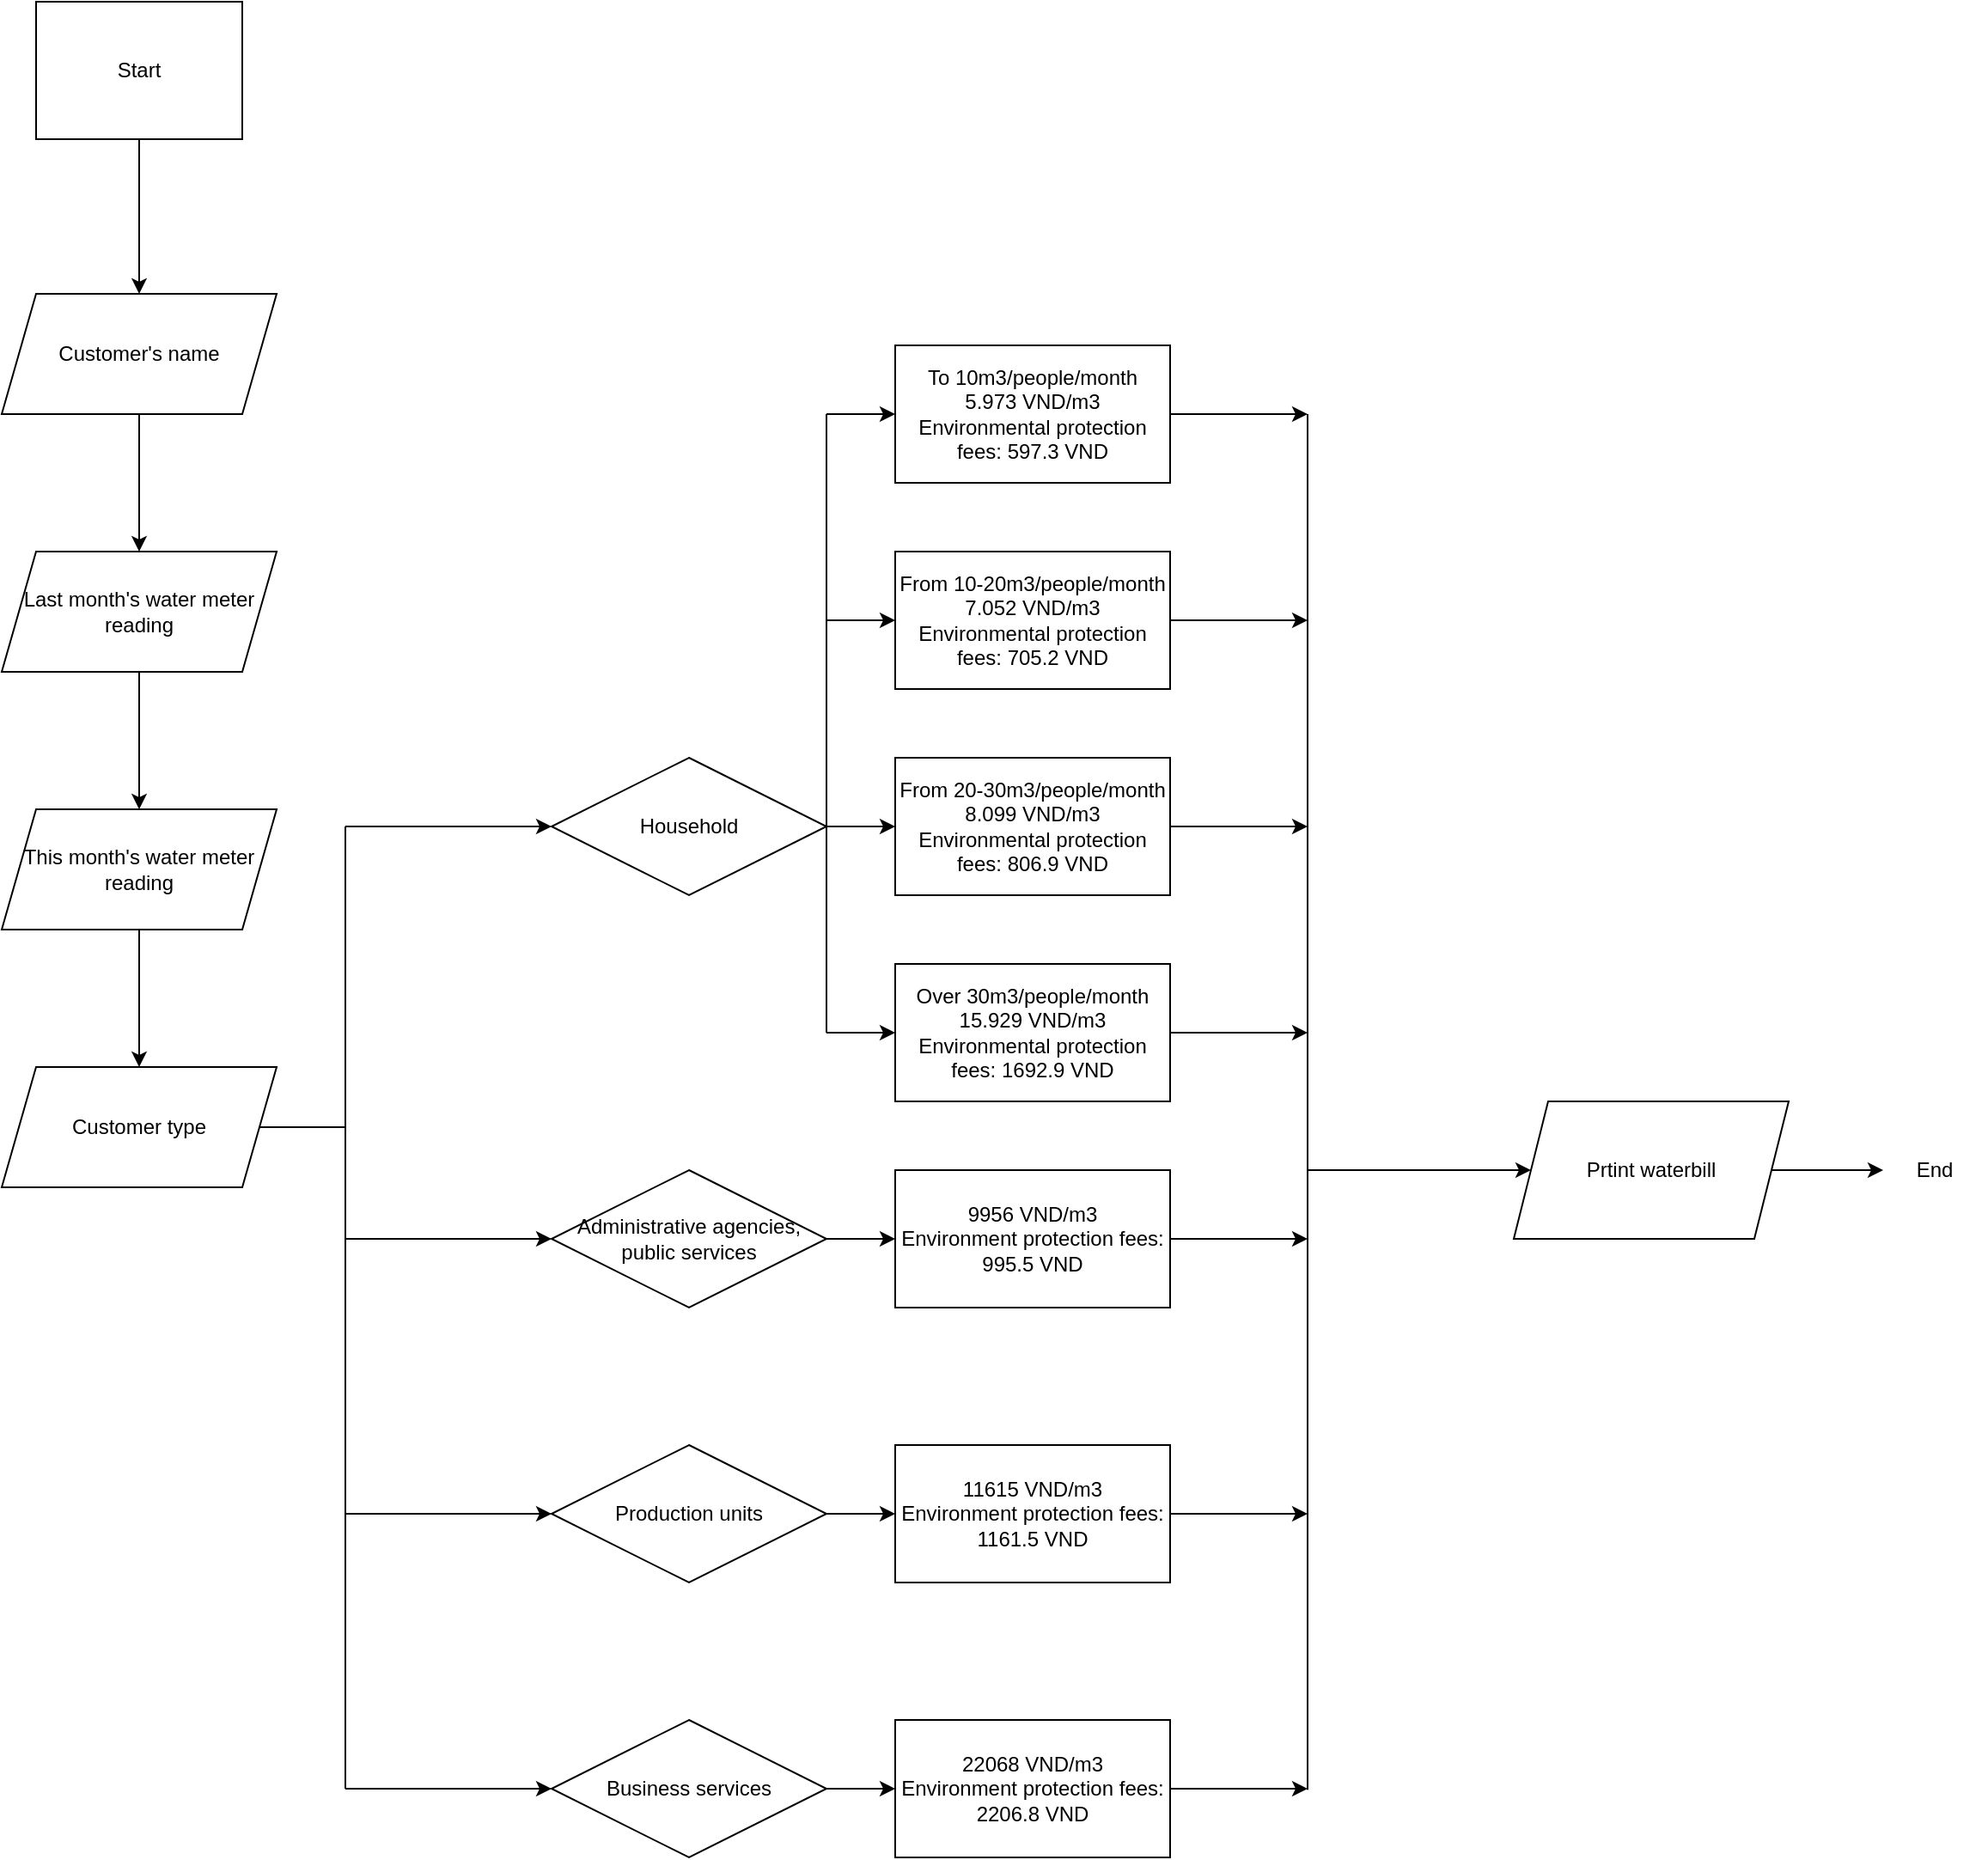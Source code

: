 <mxfile version="22.0.4" type="github">
  <diagram name="Page-1" id="nxq5DvykK3slN9yMiksr">
    <mxGraphModel dx="1744" dy="946" grid="1" gridSize="10" guides="1" tooltips="1" connect="1" arrows="1" fold="1" page="1" pageScale="1" pageWidth="850" pageHeight="1100" math="0" shadow="0">
      <root>
        <mxCell id="0" />
        <mxCell id="1" parent="0" />
        <mxCell id="N0uQM0Zfy7o0opPlcUw2-3" value="" style="edgeStyle=orthogonalEdgeStyle;rounded=0;orthogonalLoop=1;jettySize=auto;html=1;" edge="1" parent="1" source="N0uQM0Zfy7o0opPlcUw2-1" target="N0uQM0Zfy7o0opPlcUw2-2">
          <mxGeometry relative="1" as="geometry" />
        </mxCell>
        <mxCell id="N0uQM0Zfy7o0opPlcUw2-1" value="Start" style="rounded=0;whiteSpace=wrap;html=1;" vertex="1" parent="1">
          <mxGeometry x="140" y="80" width="120" height="80" as="geometry" />
        </mxCell>
        <mxCell id="N0uQM0Zfy7o0opPlcUw2-5" value="" style="edgeStyle=orthogonalEdgeStyle;rounded=0;orthogonalLoop=1;jettySize=auto;html=1;" edge="1" parent="1" source="N0uQM0Zfy7o0opPlcUw2-2" target="N0uQM0Zfy7o0opPlcUw2-4">
          <mxGeometry relative="1" as="geometry" />
        </mxCell>
        <mxCell id="N0uQM0Zfy7o0opPlcUw2-2" value="Customer&#39;s name" style="shape=parallelogram;perimeter=parallelogramPerimeter;whiteSpace=wrap;html=1;fixedSize=1;rounded=0;" vertex="1" parent="1">
          <mxGeometry x="120" y="250" width="160" height="70" as="geometry" />
        </mxCell>
        <mxCell id="N0uQM0Zfy7o0opPlcUw2-7" value="" style="edgeStyle=orthogonalEdgeStyle;rounded=0;orthogonalLoop=1;jettySize=auto;html=1;" edge="1" parent="1" source="N0uQM0Zfy7o0opPlcUw2-4" target="N0uQM0Zfy7o0opPlcUw2-6">
          <mxGeometry relative="1" as="geometry" />
        </mxCell>
        <mxCell id="N0uQM0Zfy7o0opPlcUw2-4" value="Last month&#39;s water meter reading" style="shape=parallelogram;perimeter=parallelogramPerimeter;whiteSpace=wrap;html=1;fixedSize=1;rounded=0;" vertex="1" parent="1">
          <mxGeometry x="120" y="400" width="160" height="70" as="geometry" />
        </mxCell>
        <mxCell id="N0uQM0Zfy7o0opPlcUw2-9" value="" style="edgeStyle=orthogonalEdgeStyle;rounded=0;orthogonalLoop=1;jettySize=auto;html=1;" edge="1" parent="1" source="N0uQM0Zfy7o0opPlcUw2-6" target="N0uQM0Zfy7o0opPlcUw2-8">
          <mxGeometry relative="1" as="geometry" />
        </mxCell>
        <mxCell id="N0uQM0Zfy7o0opPlcUw2-6" value="This month&#39;s water meter reading" style="shape=parallelogram;perimeter=parallelogramPerimeter;whiteSpace=wrap;html=1;fixedSize=1;rounded=0;" vertex="1" parent="1">
          <mxGeometry x="120" y="550" width="160" height="70" as="geometry" />
        </mxCell>
        <mxCell id="N0uQM0Zfy7o0opPlcUw2-8" value="Customer type" style="shape=parallelogram;perimeter=parallelogramPerimeter;whiteSpace=wrap;html=1;fixedSize=1;rounded=0;" vertex="1" parent="1">
          <mxGeometry x="120" y="700" width="160" height="70" as="geometry" />
        </mxCell>
        <mxCell id="N0uQM0Zfy7o0opPlcUw2-12" value="" style="endArrow=none;html=1;rounded=0;exitX=1;exitY=0.5;exitDx=0;exitDy=0;" edge="1" parent="1" source="N0uQM0Zfy7o0opPlcUw2-8">
          <mxGeometry width="50" height="50" relative="1" as="geometry">
            <mxPoint x="520" y="570" as="sourcePoint" />
            <mxPoint x="320" y="735" as="targetPoint" />
          </mxGeometry>
        </mxCell>
        <mxCell id="N0uQM0Zfy7o0opPlcUw2-13" value="" style="endArrow=none;html=1;rounded=0;" edge="1" parent="1">
          <mxGeometry width="50" height="50" relative="1" as="geometry">
            <mxPoint x="320" y="740" as="sourcePoint" />
            <mxPoint x="320" y="560" as="targetPoint" />
          </mxGeometry>
        </mxCell>
        <mxCell id="N0uQM0Zfy7o0opPlcUw2-14" value="" style="endArrow=classic;html=1;rounded=0;" edge="1" parent="1">
          <mxGeometry width="50" height="50" relative="1" as="geometry">
            <mxPoint x="320" y="560" as="sourcePoint" />
            <mxPoint x="440" y="560" as="targetPoint" />
          </mxGeometry>
        </mxCell>
        <mxCell id="N0uQM0Zfy7o0opPlcUw2-15" value="Household" style="rhombus;whiteSpace=wrap;html=1;" vertex="1" parent="1">
          <mxGeometry x="440" y="520" width="160" height="80" as="geometry" />
        </mxCell>
        <mxCell id="N0uQM0Zfy7o0opPlcUw2-17" value="" style="endArrow=none;html=1;rounded=0;" edge="1" parent="1">
          <mxGeometry width="50" height="50" relative="1" as="geometry">
            <mxPoint x="320" y="740" as="sourcePoint" />
            <mxPoint x="320" y="1120" as="targetPoint" />
          </mxGeometry>
        </mxCell>
        <mxCell id="N0uQM0Zfy7o0opPlcUw2-18" value="" style="endArrow=classic;html=1;rounded=0;" edge="1" parent="1" target="N0uQM0Zfy7o0opPlcUw2-19">
          <mxGeometry width="50" height="50" relative="1" as="geometry">
            <mxPoint x="320" y="800" as="sourcePoint" />
            <mxPoint x="440" y="800" as="targetPoint" />
          </mxGeometry>
        </mxCell>
        <mxCell id="N0uQM0Zfy7o0opPlcUw2-35" value="" style="edgeStyle=orthogonalEdgeStyle;rounded=0;orthogonalLoop=1;jettySize=auto;html=1;" edge="1" parent="1" source="N0uQM0Zfy7o0opPlcUw2-19" target="N0uQM0Zfy7o0opPlcUw2-34">
          <mxGeometry relative="1" as="geometry" />
        </mxCell>
        <mxCell id="N0uQM0Zfy7o0opPlcUw2-19" value="Administrative agencies, public services" style="rhombus;whiteSpace=wrap;html=1;" vertex="1" parent="1">
          <mxGeometry x="440" y="760" width="160" height="80" as="geometry" />
        </mxCell>
        <mxCell id="N0uQM0Zfy7o0opPlcUw2-21" value="" style="endArrow=classic;html=1;rounded=0;" edge="1" parent="1" target="N0uQM0Zfy7o0opPlcUw2-22">
          <mxGeometry width="50" height="50" relative="1" as="geometry">
            <mxPoint x="320" y="960" as="sourcePoint" />
            <mxPoint x="440" y="960" as="targetPoint" />
          </mxGeometry>
        </mxCell>
        <mxCell id="N0uQM0Zfy7o0opPlcUw2-37" value="" style="edgeStyle=orthogonalEdgeStyle;rounded=0;orthogonalLoop=1;jettySize=auto;html=1;" edge="1" parent="1" source="N0uQM0Zfy7o0opPlcUw2-22" target="N0uQM0Zfy7o0opPlcUw2-36">
          <mxGeometry relative="1" as="geometry" />
        </mxCell>
        <mxCell id="N0uQM0Zfy7o0opPlcUw2-22" value="Production units" style="rhombus;whiteSpace=wrap;html=1;" vertex="1" parent="1">
          <mxGeometry x="440" y="920" width="160" height="80" as="geometry" />
        </mxCell>
        <mxCell id="N0uQM0Zfy7o0opPlcUw2-23" value="" style="endArrow=classic;html=1;rounded=0;" edge="1" parent="1" target="N0uQM0Zfy7o0opPlcUw2-24">
          <mxGeometry width="50" height="50" relative="1" as="geometry">
            <mxPoint x="320" y="1120" as="sourcePoint" />
            <mxPoint x="440" y="1080" as="targetPoint" />
          </mxGeometry>
        </mxCell>
        <mxCell id="N0uQM0Zfy7o0opPlcUw2-39" value="" style="edgeStyle=orthogonalEdgeStyle;rounded=0;orthogonalLoop=1;jettySize=auto;html=1;" edge="1" parent="1" source="N0uQM0Zfy7o0opPlcUw2-24" target="N0uQM0Zfy7o0opPlcUw2-38">
          <mxGeometry relative="1" as="geometry" />
        </mxCell>
        <mxCell id="N0uQM0Zfy7o0opPlcUw2-24" value="Business services" style="rhombus;whiteSpace=wrap;html=1;" vertex="1" parent="1">
          <mxGeometry x="440" y="1080" width="160" height="80" as="geometry" />
        </mxCell>
        <mxCell id="N0uQM0Zfy7o0opPlcUw2-25" value="" style="endArrow=none;html=1;rounded=0;" edge="1" parent="1">
          <mxGeometry width="50" height="50" relative="1" as="geometry">
            <mxPoint x="600" y="680" as="sourcePoint" />
            <mxPoint x="600" y="320" as="targetPoint" />
          </mxGeometry>
        </mxCell>
        <mxCell id="N0uQM0Zfy7o0opPlcUw2-26" value="" style="endArrow=classic;html=1;rounded=0;" edge="1" parent="1" target="N0uQM0Zfy7o0opPlcUw2-27">
          <mxGeometry width="50" height="50" relative="1" as="geometry">
            <mxPoint x="600" y="320" as="sourcePoint" />
            <mxPoint x="680" y="320" as="targetPoint" />
          </mxGeometry>
        </mxCell>
        <mxCell id="N0uQM0Zfy7o0opPlcUw2-27" value="To 10m3/people/month&lt;br&gt;5.973 VND/m3&lt;br&gt;Environmental protection fees: 597.3 VND" style="rounded=0;whiteSpace=wrap;html=1;" vertex="1" parent="1">
          <mxGeometry x="640" y="280" width="160" height="80" as="geometry" />
        </mxCell>
        <mxCell id="N0uQM0Zfy7o0opPlcUw2-41" style="edgeStyle=orthogonalEdgeStyle;rounded=0;orthogonalLoop=1;jettySize=auto;html=1;exitX=1;exitY=0.5;exitDx=0;exitDy=0;" edge="1" parent="1" source="N0uQM0Zfy7o0opPlcUw2-28">
          <mxGeometry relative="1" as="geometry">
            <mxPoint x="880" y="440" as="targetPoint" />
          </mxGeometry>
        </mxCell>
        <mxCell id="N0uQM0Zfy7o0opPlcUw2-28" value="From 10-20m3/people/month&lt;br style=&quot;border-color: var(--border-color);&quot;&gt;7.052 VND/m3&lt;br style=&quot;border-color: var(--border-color);&quot;&gt;Environmental protection fees: 705.2 VND" style="rounded=0;whiteSpace=wrap;html=1;" vertex="1" parent="1">
          <mxGeometry x="640" y="400" width="160" height="80" as="geometry" />
        </mxCell>
        <mxCell id="N0uQM0Zfy7o0opPlcUw2-29" value="" style="endArrow=classic;html=1;rounded=0;entryX=0;entryY=0.5;entryDx=0;entryDy=0;" edge="1" parent="1" target="N0uQM0Zfy7o0opPlcUw2-28">
          <mxGeometry width="50" height="50" relative="1" as="geometry">
            <mxPoint x="600" y="440" as="sourcePoint" />
            <mxPoint x="610" y="520" as="targetPoint" />
          </mxGeometry>
        </mxCell>
        <mxCell id="N0uQM0Zfy7o0opPlcUw2-42" style="edgeStyle=orthogonalEdgeStyle;rounded=0;orthogonalLoop=1;jettySize=auto;html=1;exitX=1;exitY=0.5;exitDx=0;exitDy=0;" edge="1" parent="1" source="N0uQM0Zfy7o0opPlcUw2-30">
          <mxGeometry relative="1" as="geometry">
            <mxPoint x="880" y="560" as="targetPoint" />
          </mxGeometry>
        </mxCell>
        <mxCell id="N0uQM0Zfy7o0opPlcUw2-30" value="From 20-30m3/people/month&lt;br style=&quot;border-color: var(--border-color);&quot;&gt;8.099 VND/m3&lt;br style=&quot;border-color: var(--border-color);&quot;&gt;Environmental protection fees: 806.9 VND" style="rounded=0;whiteSpace=wrap;html=1;" vertex="1" parent="1">
          <mxGeometry x="640" y="520" width="160" height="80" as="geometry" />
        </mxCell>
        <mxCell id="N0uQM0Zfy7o0opPlcUw2-31" value="" style="endArrow=classic;html=1;rounded=0;entryX=0;entryY=0.5;entryDx=0;entryDy=0;" edge="1" parent="1" target="N0uQM0Zfy7o0opPlcUw2-30">
          <mxGeometry width="50" height="50" relative="1" as="geometry">
            <mxPoint x="600" y="560" as="sourcePoint" />
            <mxPoint x="610" y="720" as="targetPoint" />
          </mxGeometry>
        </mxCell>
        <mxCell id="N0uQM0Zfy7o0opPlcUw2-43" style="edgeStyle=orthogonalEdgeStyle;rounded=0;orthogonalLoop=1;jettySize=auto;html=1;exitX=1;exitY=0.5;exitDx=0;exitDy=0;" edge="1" parent="1" source="N0uQM0Zfy7o0opPlcUw2-32">
          <mxGeometry relative="1" as="geometry">
            <mxPoint x="880" y="680" as="targetPoint" />
          </mxGeometry>
        </mxCell>
        <mxCell id="N0uQM0Zfy7o0opPlcUw2-32" value="Over 30m3/people/month&lt;br style=&quot;border-color: var(--border-color);&quot;&gt;15.929 VND/m3&lt;br style=&quot;border-color: var(--border-color);&quot;&gt;Environmental protection fees: 1692.9 VND" style="rounded=0;whiteSpace=wrap;html=1;" vertex="1" parent="1">
          <mxGeometry x="640" y="640" width="160" height="80" as="geometry" />
        </mxCell>
        <mxCell id="N0uQM0Zfy7o0opPlcUw2-33" value="" style="endArrow=classic;html=1;rounded=0;entryX=0;entryY=0.5;entryDx=0;entryDy=0;" edge="1" parent="1" target="N0uQM0Zfy7o0opPlcUw2-32">
          <mxGeometry width="50" height="50" relative="1" as="geometry">
            <mxPoint x="600" y="680" as="sourcePoint" />
            <mxPoint x="610" y="620" as="targetPoint" />
          </mxGeometry>
        </mxCell>
        <mxCell id="N0uQM0Zfy7o0opPlcUw2-44" style="edgeStyle=orthogonalEdgeStyle;rounded=0;orthogonalLoop=1;jettySize=auto;html=1;exitX=1;exitY=0.5;exitDx=0;exitDy=0;" edge="1" parent="1" source="N0uQM0Zfy7o0opPlcUw2-34">
          <mxGeometry relative="1" as="geometry">
            <mxPoint x="880" y="800" as="targetPoint" />
          </mxGeometry>
        </mxCell>
        <mxCell id="N0uQM0Zfy7o0opPlcUw2-34" value="9956 VND/m3&lt;br&gt;Environment protection fees: 995.5 VND" style="whiteSpace=wrap;html=1;" vertex="1" parent="1">
          <mxGeometry x="640" y="760" width="160" height="80" as="geometry" />
        </mxCell>
        <mxCell id="N0uQM0Zfy7o0opPlcUw2-45" style="edgeStyle=orthogonalEdgeStyle;rounded=0;orthogonalLoop=1;jettySize=auto;html=1;exitX=1;exitY=0.5;exitDx=0;exitDy=0;" edge="1" parent="1" source="N0uQM0Zfy7o0opPlcUw2-36">
          <mxGeometry relative="1" as="geometry">
            <mxPoint x="880" y="960" as="targetPoint" />
          </mxGeometry>
        </mxCell>
        <mxCell id="N0uQM0Zfy7o0opPlcUw2-36" value="11615 VND/m3&lt;br&gt;Environment protection fees: 1161.5 VND" style="whiteSpace=wrap;html=1;" vertex="1" parent="1">
          <mxGeometry x="640" y="920" width="160" height="80" as="geometry" />
        </mxCell>
        <mxCell id="N0uQM0Zfy7o0opPlcUw2-46" style="edgeStyle=orthogonalEdgeStyle;rounded=0;orthogonalLoop=1;jettySize=auto;html=1;exitX=1;exitY=0.5;exitDx=0;exitDy=0;" edge="1" parent="1" source="N0uQM0Zfy7o0opPlcUw2-38">
          <mxGeometry relative="1" as="geometry">
            <mxPoint x="880" y="1120" as="targetPoint" />
          </mxGeometry>
        </mxCell>
        <mxCell id="N0uQM0Zfy7o0opPlcUw2-38" value="22068 VND/m3&lt;br&gt;Environment protection fees: 2206.8 VND" style="whiteSpace=wrap;html=1;" vertex="1" parent="1">
          <mxGeometry x="640" y="1080" width="160" height="80" as="geometry" />
        </mxCell>
        <mxCell id="N0uQM0Zfy7o0opPlcUw2-40" value="" style="endArrow=classic;html=1;rounded=0;exitX=1;exitY=0.5;exitDx=0;exitDy=0;" edge="1" parent="1" source="N0uQM0Zfy7o0opPlcUw2-27">
          <mxGeometry width="50" height="50" relative="1" as="geometry">
            <mxPoint x="780" y="570" as="sourcePoint" />
            <mxPoint x="880" y="320" as="targetPoint" />
          </mxGeometry>
        </mxCell>
        <mxCell id="N0uQM0Zfy7o0opPlcUw2-48" value="" style="endArrow=none;html=1;rounded=0;" edge="1" parent="1">
          <mxGeometry width="50" height="50" relative="1" as="geometry">
            <mxPoint x="880" y="320" as="sourcePoint" />
            <mxPoint x="880" y="1120.667" as="targetPoint" />
          </mxGeometry>
        </mxCell>
        <mxCell id="N0uQM0Zfy7o0opPlcUw2-49" value="" style="endArrow=classic;html=1;rounded=0;" edge="1" parent="1" target="N0uQM0Zfy7o0opPlcUw2-50">
          <mxGeometry width="50" height="50" relative="1" as="geometry">
            <mxPoint x="880" y="760" as="sourcePoint" />
            <mxPoint x="1000" y="760" as="targetPoint" />
          </mxGeometry>
        </mxCell>
        <mxCell id="N0uQM0Zfy7o0opPlcUw2-53" value="" style="edgeStyle=orthogonalEdgeStyle;rounded=0;orthogonalLoop=1;jettySize=auto;html=1;" edge="1" parent="1" source="N0uQM0Zfy7o0opPlcUw2-50" target="N0uQM0Zfy7o0opPlcUw2-52">
          <mxGeometry relative="1" as="geometry" />
        </mxCell>
        <mxCell id="N0uQM0Zfy7o0opPlcUw2-50" value="Prtint waterbill" style="shape=parallelogram;perimeter=parallelogramPerimeter;whiteSpace=wrap;html=1;fixedSize=1;" vertex="1" parent="1">
          <mxGeometry x="1000" y="720" width="160" height="80" as="geometry" />
        </mxCell>
        <mxCell id="N0uQM0Zfy7o0opPlcUw2-52" value="End" style="text;html=1;strokeColor=none;fillColor=none;align=center;verticalAlign=middle;whiteSpace=wrap;rounded=0;" vertex="1" parent="1">
          <mxGeometry x="1215" y="745" width="60" height="30" as="geometry" />
        </mxCell>
      </root>
    </mxGraphModel>
  </diagram>
</mxfile>

